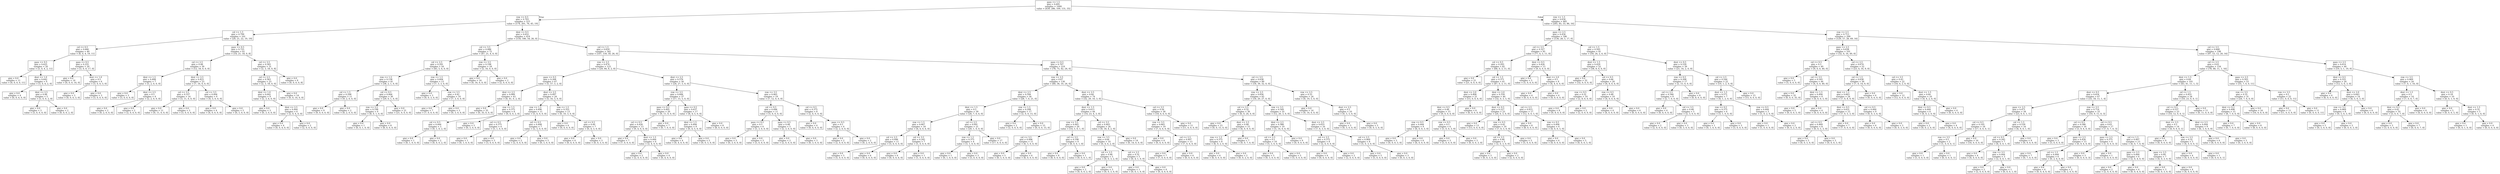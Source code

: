 digraph Tree {
node [shape=box] ;
0 [label="pass <= 1.5\ngini = 0.695\nsamples = 1000\nvalue = [439, 286, 109, 131, 35]"] ;
1 [label="row <= 0.5\ngini = 0.703\nsamples = 515\nvalue = [174, 201, 76, 45, 19]"] ;
0 -> 1 [labeldistance=2.5, labelangle=45, headlabel="True"] ;
2 [label="col <= 1.5\ngini = 0.799\nsamples = 101\nvalue = [20, 21, 22, 19, 19]"] ;
1 -> 2 ;
3 [label="col <= 0.5\ngini = 0.666\nsamples = 40\nvalue = [6, 0, 4, 19, 11]"] ;
2 -> 3 ;
4 [label="pass <= 0.5\ngini = 0.625\nsamples = 20\nvalue = [3, 0, 4, 2, 11]"] ;
3 -> 4 ;
5 [label="gini = 0.0\nsamples = 11\nvalue = [0, 0, 0, 0, 11]"] ;
4 -> 5 ;
6 [label="dest <= 1.0\ngini = 0.642\nsamples = 9\nvalue = [3, 0, 4, 2, 0]"] ;
4 -> 6 ;
7 [label="gini = 0.0\nsamples = 4\nvalue = [0, 0, 4, 0, 0]"] ;
6 -> 7 ;
8 [label="dest <= 2.5\ngini = 0.48\nsamples = 5\nvalue = [3, 0, 0, 2, 0]"] ;
6 -> 8 ;
9 [label="gini = 0.0\nsamples = 3\nvalue = [3, 0, 0, 0, 0]"] ;
8 -> 9 ;
10 [label="gini = 0.0\nsamples = 2\nvalue = [0, 0, 0, 2, 0]"] ;
8 -> 10 ;
11 [label="pass <= 0.5\ngini = 0.255\nsamples = 20\nvalue = [3, 0, 0, 17, 0]"] ;
3 -> 11 ;
12 [label="gini = 0.0\nsamples = 14\nvalue = [0, 0, 0, 14, 0]"] ;
11 -> 12 ;
13 [label="dest <= 1.0\ngini = 0.5\nsamples = 6\nvalue = [3, 0, 0, 3, 0]"] ;
11 -> 13 ;
14 [label="gini = 0.0\nsamples = 3\nvalue = [0, 0, 0, 3, 0]"] ;
13 -> 14 ;
15 [label="gini = 0.0\nsamples = 3\nvalue = [3, 0, 0, 0, 0]"] ;
13 -> 15 ;
16 [label="pass <= 0.5\ngini = 0.725\nsamples = 61\nvalue = [14, 21, 18, 0, 8]"] ;
2 -> 16 ;
17 [label="col <= 2.5\ngini = 0.48\nsamples = 30\nvalue = [12, 18, 0, 0, 0]"] ;
16 -> 17 ;
18 [label="dest <= 1.5\ngini = 0.408\nsamples = 7\nvalue = [5, 2, 0, 0, 0]"] ;
17 -> 18 ;
19 [label="gini = 0.0\nsamples = 3\nvalue = [3, 0, 0, 0, 0]"] ;
18 -> 19 ;
20 [label="dest <= 2.5\ngini = 0.5\nsamples = 4\nvalue = [2, 2, 0, 0, 0]"] ;
18 -> 20 ;
21 [label="gini = 0.0\nsamples = 2\nvalue = [0, 2, 0, 0, 0]"] ;
20 -> 21 ;
22 [label="gini = 0.0\nsamples = 2\nvalue = [2, 0, 0, 0, 0]"] ;
20 -> 22 ;
23 [label="dest <= 2.5\ngini = 0.423\nsamples = 23\nvalue = [7, 16, 0, 0, 0]"] ;
17 -> 23 ;
24 [label="col <= 3.5\ngini = 0.337\nsamples = 14\nvalue = [3, 11, 0, 0, 0]"] ;
23 -> 24 ;
25 [label="gini = 0.0\nsamples = 11\nvalue = [0, 11, 0, 0, 0]"] ;
24 -> 25 ;
26 [label="gini = 0.0\nsamples = 3\nvalue = [3, 0, 0, 0, 0]"] ;
24 -> 26 ;
27 [label="col <= 3.5\ngini = 0.494\nsamples = 9\nvalue = [4, 5, 0, 0, 0]"] ;
23 -> 27 ;
28 [label="gini = 0.0\nsamples = 4\nvalue = [4, 0, 0, 0, 0]"] ;
27 -> 28 ;
29 [label="gini = 0.0\nsamples = 5\nvalue = [0, 5, 0, 0, 0]"] ;
27 -> 29 ;
30 [label="col <= 3.5\ngini = 0.583\nsamples = 31\nvalue = [2, 3, 18, 0, 8]"] ;
16 -> 30 ;
31 [label="col <= 2.5\ngini = 0.363\nsamples = 23\nvalue = [2, 3, 18, 0, 0]"] ;
30 -> 31 ;
32 [label="dest <= 1.0\ngini = 0.642\nsamples = 9\nvalue = [2, 3, 4, 0, 0]"] ;
31 -> 32 ;
33 [label="gini = 0.0\nsamples = 3\nvalue = [0, 3, 0, 0, 0]"] ;
32 -> 33 ;
34 [label="dest <= 2.5\ngini = 0.444\nsamples = 6\nvalue = [2, 0, 4, 0, 0]"] ;
32 -> 34 ;
35 [label="gini = 0.0\nsamples = 4\nvalue = [0, 0, 4, 0, 0]"] ;
34 -> 35 ;
36 [label="gini = 0.0\nsamples = 2\nvalue = [2, 0, 0, 0, 0]"] ;
34 -> 36 ;
37 [label="gini = 0.0\nsamples = 14\nvalue = [0, 0, 14, 0, 0]"] ;
31 -> 37 ;
38 [label="gini = 0.0\nsamples = 8\nvalue = [0, 0, 0, 0, 8]"] ;
30 -> 38 ;
39 [label="dest <= 0.5\ngini = 0.652\nsamples = 414\nvalue = [154, 180, 54, 26, 0]"] ;
1 -> 39 ;
40 [label="col <= 3.5\ngini = 0.486\nsamples = 72\nvalue = [47, 21, 4, 0, 0]"] ;
39 -> 40 ;
41 [label="col <= 2.5\ngini = 0.291\nsamples = 54\nvalue = [45, 5, 4, 0, 0]"] ;
40 -> 41 ;
42 [label="row <= 1.5\ngini = 0.138\nsamples = 41\nvalue = [38, 2, 1, 0, 0]"] ;
41 -> 42 ;
43 [label="col <= 1.5\ngini = 0.298\nsamples = 11\nvalue = [9, 2, 0, 0, 0]"] ;
42 -> 43 ;
44 [label="gini = 0.0\nsamples = 9\nvalue = [9, 0, 0, 0, 0]"] ;
43 -> 44 ;
45 [label="gini = 0.0\nsamples = 2\nvalue = [0, 2, 0, 0, 0]"] ;
43 -> 45 ;
46 [label="col <= 0.5\ngini = 0.064\nsamples = 30\nvalue = [29, 0, 1, 0, 0]"] ;
42 -> 46 ;
47 [label="row <= 2.5\ngini = 0.198\nsamples = 9\nvalue = [8, 0, 1, 0, 0]"] ;
46 -> 47 ;
48 [label="gini = 0.0\nsamples = 1\nvalue = [0, 0, 1, 0, 0]"] ;
47 -> 48 ;
49 [label="gini = 0.0\nsamples = 8\nvalue = [8, 0, 0, 0, 0]"] ;
47 -> 49 ;
50 [label="gini = 0.0\nsamples = 21\nvalue = [21, 0, 0, 0, 0]"] ;
46 -> 50 ;
51 [label="row <= 1.5\ngini = 0.604\nsamples = 13\nvalue = [7, 3, 3, 0, 0]"] ;
41 -> 51 ;
52 [label="gini = 0.0\nsamples = 3\nvalue = [0, 0, 3, 0, 0]"] ;
51 -> 52 ;
53 [label="row <= 3.5\ngini = 0.42\nsamples = 10\nvalue = [7, 3, 0, 0, 0]"] ;
51 -> 53 ;
54 [label="gini = 0.0\nsamples = 7\nvalue = [7, 0, 0, 0, 0]"] ;
53 -> 54 ;
55 [label="gini = 0.0\nsamples = 3\nvalue = [0, 3, 0, 0, 0]"] ;
53 -> 55 ;
56 [label="row <= 3.5\ngini = 0.198\nsamples = 18\nvalue = [2, 16, 0, 0, 0]"] ;
40 -> 56 ;
57 [label="gini = 0.0\nsamples = 16\nvalue = [0, 16, 0, 0, 0]"] ;
56 -> 57 ;
58 [label="gini = 0.0\nsamples = 2\nvalue = [2, 0, 0, 0, 0]"] ;
56 -> 58 ;
59 [label="col <= 1.5\ngini = 0.659\nsamples = 342\nvalue = [107, 159, 50, 26, 0]"] ;
39 -> 59 ;
60 [label="row <= 2.5\ngini = 0.474\nsamples = 123\nvalue = [29, 84, 8, 2, 0]"] ;
59 -> 60 ;
61 [label="pass <= 0.5\ngini = 0.268\nsamples = 67\nvalue = [5, 57, 3, 2, 0]"] ;
60 -> 61 ;
62 [label="dest <= 2.5\ngini = 0.089\nsamples = 43\nvalue = [0, 41, 0, 2, 0]"] ;
61 -> 62 ;
63 [label="gini = 0.0\nsamples = 35\nvalue = [0, 35, 0, 0, 0]"] ;
62 -> 63 ;
64 [label="row <= 1.5\ngini = 0.375\nsamples = 8\nvalue = [0, 6, 0, 2, 0]"] ;
62 -> 64 ;
65 [label="col <= 0.5\ngini = 0.444\nsamples = 3\nvalue = [0, 1, 0, 2, 0]"] ;
64 -> 65 ;
66 [label="gini = 0.0\nsamples = 1\nvalue = [0, 1, 0, 0, 0]"] ;
65 -> 66 ;
67 [label="gini = 0.0\nsamples = 2\nvalue = [0, 0, 0, 2, 0]"] ;
65 -> 67 ;
68 [label="gini = 0.0\nsamples = 5\nvalue = [0, 5, 0, 0, 0]"] ;
64 -> 68 ;
69 [label="dest <= 2.5\ngini = 0.497\nsamples = 24\nvalue = [5, 16, 3, 0, 0]"] ;
61 -> 69 ;
70 [label="row <= 1.5\ngini = 0.496\nsamples = 11\nvalue = [5, 6, 0, 0, 0]"] ;
69 -> 70 ;
71 [label="col <= 0.5\ngini = 0.375\nsamples = 4\nvalue = [3, 1, 0, 0, 0]"] ;
70 -> 71 ;
72 [label="gini = 0.0\nsamples = 1\nvalue = [0, 1, 0, 0, 0]"] ;
71 -> 72 ;
73 [label="gini = 0.0\nsamples = 3\nvalue = [3, 0, 0, 0, 0]"] ;
71 -> 73 ;
74 [label="col <= 0.5\ngini = 0.408\nsamples = 7\nvalue = [2, 5, 0, 0, 0]"] ;
70 -> 74 ;
75 [label="gini = 0.0\nsamples = 2\nvalue = [2, 0, 0, 0, 0]"] ;
74 -> 75 ;
76 [label="gini = 0.0\nsamples = 5\nvalue = [0, 5, 0, 0, 0]"] ;
74 -> 76 ;
77 [label="row <= 1.5\ngini = 0.355\nsamples = 13\nvalue = [0, 10, 3, 0, 0]"] ;
69 -> 77 ;
78 [label="gini = 0.0\nsamples = 6\nvalue = [0, 6, 0, 0, 0]"] ;
77 -> 78 ;
79 [label="col <= 0.5\ngini = 0.49\nsamples = 7\nvalue = [0, 4, 3, 0, 0]"] ;
77 -> 79 ;
80 [label="gini = 0.0\nsamples = 4\nvalue = [0, 4, 0, 0, 0]"] ;
79 -> 80 ;
81 [label="gini = 0.0\nsamples = 3\nvalue = [0, 0, 3, 0, 0]"] ;
79 -> 81 ;
82 [label="dest <= 2.5\ngini = 0.576\nsamples = 56\nvalue = [24, 27, 5, 0, 0]"] ;
60 -> 82 ;
83 [label="row <= 3.5\ngini = 0.606\nsamples = 37\nvalue = [17, 15, 5, 0, 0]"] ;
82 -> 83 ;
84 [label="pass <= 0.5\ngini = 0.495\nsamples = 20\nvalue = [9, 11, 0, 0, 0]"] ;
83 -> 84 ;
85 [label="col <= 0.5\ngini = 0.426\nsamples = 13\nvalue = [9, 4, 0, 0, 0]"] ;
84 -> 85 ;
86 [label="gini = 0.0\nsamples = 7\nvalue = [7, 0, 0, 0, 0]"] ;
85 -> 86 ;
87 [label="dest <= 1.5\ngini = 0.444\nsamples = 6\nvalue = [2, 4, 0, 0, 0]"] ;
85 -> 87 ;
88 [label="gini = 0.0\nsamples = 2\nvalue = [2, 0, 0, 0, 0]"] ;
87 -> 88 ;
89 [label="gini = 0.0\nsamples = 4\nvalue = [0, 4, 0, 0, 0]"] ;
87 -> 89 ;
90 [label="gini = 0.0\nsamples = 7\nvalue = [0, 7, 0, 0, 0]"] ;
84 -> 90 ;
91 [label="pass <= 0.5\ngini = 0.637\nsamples = 17\nvalue = [8, 4, 5, 0, 0]"] ;
83 -> 91 ;
92 [label="dest <= 1.5\ngini = 0.494\nsamples = 9\nvalue = [0, 4, 5, 0, 0]"] ;
91 -> 92 ;
93 [label="gini = 0.0\nsamples = 4\nvalue = [0, 4, 0, 0, 0]"] ;
92 -> 93 ;
94 [label="gini = 0.0\nsamples = 5\nvalue = [0, 0, 5, 0, 0]"] ;
92 -> 94 ;
95 [label="gini = 0.0\nsamples = 8\nvalue = [8, 0, 0, 0, 0]"] ;
91 -> 95 ;
96 [label="row <= 3.5\ngini = 0.465\nsamples = 19\nvalue = [7, 12, 0, 0, 0]"] ;
82 -> 96 ;
97 [label="col <= 0.5\ngini = 0.496\nsamples = 11\nvalue = [5, 6, 0, 0, 0]"] ;
96 -> 97 ;
98 [label="pass <= 0.5\ngini = 0.5\nsamples = 6\nvalue = [3, 3, 0, 0, 0]"] ;
97 -> 98 ;
99 [label="gini = 0.0\nsamples = 3\nvalue = [0, 3, 0, 0, 0]"] ;
98 -> 99 ;
100 [label="gini = 0.0\nsamples = 3\nvalue = [3, 0, 0, 0, 0]"] ;
98 -> 100 ;
101 [label="pass <= 0.5\ngini = 0.48\nsamples = 5\nvalue = [2, 3, 0, 0, 0]"] ;
97 -> 101 ;
102 [label="gini = 0.0\nsamples = 2\nvalue = [2, 0, 0, 0, 0]"] ;
101 -> 102 ;
103 [label="gini = 0.0\nsamples = 3\nvalue = [0, 3, 0, 0, 0]"] ;
101 -> 103 ;
104 [label="col <= 0.5\ngini = 0.375\nsamples = 8\nvalue = [2, 6, 0, 0, 0]"] ;
96 -> 104 ;
105 [label="gini = 0.0\nsamples = 4\nvalue = [0, 4, 0, 0, 0]"] ;
104 -> 105 ;
106 [label="pass <= 0.5\ngini = 0.5\nsamples = 4\nvalue = [2, 2, 0, 0, 0]"] ;
104 -> 106 ;
107 [label="gini = 0.0\nsamples = 2\nvalue = [2, 0, 0, 0, 0]"] ;
106 -> 107 ;
108 [label="gini = 0.0\nsamples = 2\nvalue = [0, 2, 0, 0, 0]"] ;
106 -> 108 ;
109 [label="pass <= 0.5\ngini = 0.707\nsamples = 219\nvalue = [78, 75, 42, 24, 0]"] ;
59 -> 109 ;
110 [label="row <= 2.5\ngini = 0.67\nsamples = 130\nvalue = [60, 36, 10, 24, 0]"] ;
109 -> 110 ;
111 [label="dest <= 2.5\ngini = 0.594\nsamples = 56\nvalue = [28, 7, 0, 21, 0]"] ;
110 -> 111 ;
112 [label="dest <= 1.5\ngini = 0.5\nsamples = 39\nvalue = [26, 7, 0, 6, 0]"] ;
111 -> 112 ;
113 [label="row <= 1.5\ngini = 0.667\nsamples = 18\nvalue = [6, 6, 0, 6, 0]"] ;
112 -> 113 ;
114 [label="col <= 2.5\ngini = 0.496\nsamples = 11\nvalue = [5, 6, 0, 0, 0]"] ;
113 -> 114 ;
115 [label="gini = 0.0\nsamples = 5\nvalue = [5, 0, 0, 0, 0]"] ;
114 -> 115 ;
116 [label="gini = 0.0\nsamples = 6\nvalue = [0, 6, 0, 0, 0]"] ;
114 -> 116 ;
117 [label="col <= 3.5\ngini = 0.245\nsamples = 7\nvalue = [1, 0, 0, 6, 0]"] ;
113 -> 117 ;
118 [label="gini = 0.0\nsamples = 6\nvalue = [0, 0, 0, 6, 0]"] ;
117 -> 118 ;
119 [label="gini = 0.0\nsamples = 1\nvalue = [1, 0, 0, 0, 0]"] ;
117 -> 119 ;
120 [label="col <= 2.5\ngini = 0.091\nsamples = 21\nvalue = [20, 1, 0, 0, 0]"] ;
112 -> 120 ;
121 [label="row <= 1.5\ngini = 0.375\nsamples = 4\nvalue = [3, 1, 0, 0, 0]"] ;
120 -> 121 ;
122 [label="gini = 0.0\nsamples = 1\nvalue = [0, 1, 0, 0, 0]"] ;
121 -> 122 ;
123 [label="gini = 0.0\nsamples = 3\nvalue = [3, 0, 0, 0, 0]"] ;
121 -> 123 ;
124 [label="gini = 0.0\nsamples = 17\nvalue = [17, 0, 0, 0, 0]"] ;
120 -> 124 ;
125 [label="row <= 1.5\ngini = 0.208\nsamples = 17\nvalue = [2, 0, 0, 15, 0]"] ;
111 -> 125 ;
126 [label="gini = 0.0\nsamples = 2\nvalue = [2, 0, 0, 0, 0]"] ;
125 -> 126 ;
127 [label="gini = 0.0\nsamples = 15\nvalue = [0, 0, 0, 15, 0]"] ;
125 -> 127 ;
128 [label="dest <= 2.5\ngini = 0.64\nsamples = 74\nvalue = [32, 29, 10, 3, 0]"] ;
110 -> 128 ;
129 [label="dest <= 1.5\ngini = 0.613\nsamples = 44\nvalue = [14, 23, 4, 3, 0]"] ;
128 -> 129 ;
130 [label="row <= 3.5\ngini = 0.445\nsamples = 20\nvalue = [14, 5, 0, 1, 0]"] ;
129 -> 130 ;
131 [label="col <= 3.5\ngini = 0.496\nsamples = 11\nvalue = [6, 5, 0, 0, 0]"] ;
130 -> 131 ;
132 [label="gini = 0.0\nsamples = 5\nvalue = [0, 5, 0, 0, 0]"] ;
131 -> 132 ;
133 [label="gini = 0.0\nsamples = 6\nvalue = [6, 0, 0, 0, 0]"] ;
131 -> 133 ;
134 [label="col <= 3.5\ngini = 0.198\nsamples = 9\nvalue = [8, 0, 0, 1, 0]"] ;
130 -> 134 ;
135 [label="gini = 0.0\nsamples = 8\nvalue = [8, 0, 0, 0, 0]"] ;
134 -> 135 ;
136 [label="gini = 0.0\nsamples = 1\nvalue = [0, 0, 0, 1, 0]"] ;
134 -> 136 ;
137 [label="col <= 3.5\ngini = 0.403\nsamples = 24\nvalue = [0, 18, 4, 2, 0]"] ;
129 -> 137 ;
138 [label="row <= 3.5\ngini = 0.64\nsamples = 10\nvalue = [0, 4, 4, 2, 0]"] ;
137 -> 138 ;
139 [label="col <= 2.5\ngini = 0.48\nsamples = 5\nvalue = [0, 0, 3, 2, 0]"] ;
138 -> 139 ;
140 [label="gini = 0.0\nsamples = 2\nvalue = [0, 0, 0, 2, 0]"] ;
139 -> 140 ;
141 [label="gini = 0.0\nsamples = 3\nvalue = [0, 0, 3, 0, 0]"] ;
139 -> 141 ;
142 [label="col <= 2.5\ngini = 0.32\nsamples = 5\nvalue = [0, 4, 1, 0, 0]"] ;
138 -> 142 ;
143 [label="gini = 0.0\nsamples = 1\nvalue = [0, 0, 1, 0, 0]"] ;
142 -> 143 ;
144 [label="gini = 0.0\nsamples = 4\nvalue = [0, 4, 0, 0, 0]"] ;
142 -> 144 ;
145 [label="gini = 0.0\nsamples = 14\nvalue = [0, 14, 0, 0, 0]"] ;
137 -> 145 ;
146 [label="col <= 3.5\ngini = 0.56\nsamples = 30\nvalue = [18, 6, 6, 0, 0]"] ;
128 -> 146 ;
147 [label="row <= 3.5\ngini = 0.665\nsamples = 19\nvalue = [7, 6, 6, 0, 0]"] ;
146 -> 147 ;
148 [label="gini = 0.0\nsamples = 6\nvalue = [0, 6, 0, 0, 0]"] ;
147 -> 148 ;
149 [label="col <= 2.5\ngini = 0.497\nsamples = 13\nvalue = [7, 0, 6, 0, 0]"] ;
147 -> 149 ;
150 [label="gini = 0.0\nsamples = 7\nvalue = [7, 0, 0, 0, 0]"] ;
149 -> 150 ;
151 [label="gini = 0.0\nsamples = 6\nvalue = [0, 0, 6, 0, 0]"] ;
149 -> 151 ;
152 [label="gini = 0.0\nsamples = 11\nvalue = [11, 0, 0, 0, 0]"] ;
146 -> 152 ;
153 [label="col <= 3.5\ngini = 0.638\nsamples = 89\nvalue = [18, 39, 32, 0, 0]"] ;
109 -> 153 ;
154 [label="row <= 2.5\ngini = 0.656\nsamples = 65\nvalue = [18, 20, 27, 0, 0]"] ;
153 -> 154 ;
155 [label="col <= 2.5\ngini = 0.32\nsamples = 30\nvalue = [6, 0, 24, 0, 0]"] ;
154 -> 155 ;
156 [label="gini = 0.0\nsamples = 15\nvalue = [0, 0, 15, 0, 0]"] ;
155 -> 156 ;
157 [label="dest <= 2.5\ngini = 0.48\nsamples = 15\nvalue = [6, 0, 9, 0, 0]"] ;
155 -> 157 ;
158 [label="row <= 1.5\ngini = 0.375\nsamples = 8\nvalue = [6, 0, 2, 0, 0]"] ;
157 -> 158 ;
159 [label="gini = 0.0\nsamples = 6\nvalue = [6, 0, 0, 0, 0]"] ;
158 -> 159 ;
160 [label="gini = 0.0\nsamples = 2\nvalue = [0, 0, 2, 0, 0]"] ;
158 -> 160 ;
161 [label="gini = 0.0\nsamples = 7\nvalue = [0, 0, 7, 0, 0]"] ;
157 -> 161 ;
162 [label="row <= 3.5\ngini = 0.549\nsamples = 35\nvalue = [12, 20, 3, 0, 0]"] ;
154 -> 162 ;
163 [label="dest <= 2.5\ngini = 0.388\nsamples = 19\nvalue = [5, 14, 0, 0, 0]"] ;
162 -> 163 ;
164 [label="col <= 2.5\ngini = 0.5\nsamples = 10\nvalue = [5, 5, 0, 0, 0]"] ;
163 -> 164 ;
165 [label="gini = 0.0\nsamples = 5\nvalue = [0, 5, 0, 0, 0]"] ;
164 -> 165 ;
166 [label="gini = 0.0\nsamples = 5\nvalue = [5, 0, 0, 0, 0]"] ;
164 -> 166 ;
167 [label="gini = 0.0\nsamples = 9\nvalue = [0, 9, 0, 0, 0]"] ;
163 -> 167 ;
168 [label="dest <= 2.5\ngini = 0.633\nsamples = 16\nvalue = [7, 6, 3, 0, 0]"] ;
162 -> 168 ;
169 [label="col <= 2.5\ngini = 0.375\nsamples = 8\nvalue = [2, 6, 0, 0, 0]"] ;
168 -> 169 ;
170 [label="gini = 0.0\nsamples = 6\nvalue = [0, 6, 0, 0, 0]"] ;
169 -> 170 ;
171 [label="gini = 0.0\nsamples = 2\nvalue = [2, 0, 0, 0, 0]"] ;
169 -> 171 ;
172 [label="col <= 2.5\ngini = 0.469\nsamples = 8\nvalue = [5, 0, 3, 0, 0]"] ;
168 -> 172 ;
173 [label="gini = 0.0\nsamples = 5\nvalue = [5, 0, 0, 0, 0]"] ;
172 -> 173 ;
174 [label="gini = 0.0\nsamples = 3\nvalue = [0, 0, 3, 0, 0]"] ;
172 -> 174 ;
175 [label="row <= 2.5\ngini = 0.33\nsamples = 24\nvalue = [0, 19, 5, 0, 0]"] ;
153 -> 175 ;
176 [label="gini = 0.0\nsamples = 14\nvalue = [0, 14, 0, 0, 0]"] ;
175 -> 176 ;
177 [label="dest <= 2.5\ngini = 0.5\nsamples = 10\nvalue = [0, 5, 5, 0, 0]"] ;
175 -> 177 ;
178 [label="gini = 0.0\nsamples = 5\nvalue = [0, 5, 0, 0, 0]"] ;
177 -> 178 ;
179 [label="gini = 0.0\nsamples = 5\nvalue = [0, 0, 5, 0, 0]"] ;
177 -> 179 ;
180 [label="row <= 1.5\ngini = 0.634\nsamples = 485\nvalue = [265, 85, 33, 86, 16]"] ;
0 -> 180 [labeldistance=2.5, labelangle=-45, headlabel="False"] ;
181 [label="pass <= 2.5\ngini = 0.434\nsamples = 186\nvalue = [136, 28, 5, 17, 0]"] ;
180 -> 181 ;
182 [label="col <= 3.5\ngini = 0.327\nsamples = 95\nvalue = [77, 4, 3, 11, 0]"] ;
181 -> 182 ;
183 [label="col <= 0.5\ngini = 0.293\nsamples = 82\nvalue = [68, 0, 3, 11, 0]"] ;
182 -> 183 ;
184 [label="gini = 0.0\nsamples = 21\nvalue = [21, 0, 0, 0, 0]"] ;
183 -> 184 ;
185 [label="col <= 1.5\ngini = 0.371\nsamples = 61\nvalue = [47, 0, 3, 11, 0]"] ;
183 -> 185 ;
186 [label="dest <= 2.0\ngini = 0.408\nsamples = 21\nvalue = [15, 0, 0, 6, 0]"] ;
185 -> 186 ;
187 [label="dest <= 0.5\ngini = 0.48\nsamples = 15\nvalue = [9, 0, 0, 6, 0]"] ;
186 -> 187 ;
188 [label="row <= 0.5\ngini = 0.444\nsamples = 9\nvalue = [6, 0, 0, 3, 0]"] ;
187 -> 188 ;
189 [label="gini = 0.0\nsamples = 3\nvalue = [0, 0, 0, 3, 0]"] ;
188 -> 189 ;
190 [label="gini = 0.0\nsamples = 6\nvalue = [6, 0, 0, 0, 0]"] ;
188 -> 190 ;
191 [label="row <= 0.5\ngini = 0.5\nsamples = 6\nvalue = [3, 0, 0, 3, 0]"] ;
187 -> 191 ;
192 [label="gini = 0.0\nsamples = 3\nvalue = [3, 0, 0, 0, 0]"] ;
191 -> 192 ;
193 [label="gini = 0.0\nsamples = 3\nvalue = [0, 0, 0, 3, 0]"] ;
191 -> 193 ;
194 [label="gini = 0.0\nsamples = 6\nvalue = [6, 0, 0, 0, 0]"] ;
186 -> 194 ;
195 [label="dest <= 2.0\ngini = 0.339\nsamples = 40\nvalue = [32, 0, 3, 5, 0]"] ;
185 -> 195 ;
196 [label="dest <= 0.5\ngini = 0.227\nsamples = 23\nvalue = [20, 0, 3, 0, 0]"] ;
195 -> 196 ;
197 [label="gini = 0.0\nsamples = 13\nvalue = [13, 0, 0, 0, 0]"] ;
196 -> 197 ;
198 [label="row <= 0.5\ngini = 0.42\nsamples = 10\nvalue = [7, 0, 3, 0, 0]"] ;
196 -> 198 ;
199 [label="col <= 2.5\ngini = 0.48\nsamples = 5\nvalue = [2, 0, 3, 0, 0]"] ;
198 -> 199 ;
200 [label="gini = 0.0\nsamples = 3\nvalue = [0, 0, 3, 0, 0]"] ;
199 -> 200 ;
201 [label="gini = 0.0\nsamples = 2\nvalue = [2, 0, 0, 0, 0]"] ;
199 -> 201 ;
202 [label="gini = 0.0\nsamples = 5\nvalue = [5, 0, 0, 0, 0]"] ;
198 -> 202 ;
203 [label="col <= 2.5\ngini = 0.415\nsamples = 17\nvalue = [12, 0, 0, 5, 0]"] ;
195 -> 203 ;
204 [label="gini = 0.0\nsamples = 8\nvalue = [8, 0, 0, 0, 0]"] ;
203 -> 204 ;
205 [label="row <= 0.5\ngini = 0.494\nsamples = 9\nvalue = [4, 0, 0, 5, 0]"] ;
203 -> 205 ;
206 [label="gini = 0.0\nsamples = 4\nvalue = [4, 0, 0, 0, 0]"] ;
205 -> 206 ;
207 [label="gini = 0.0\nsamples = 5\nvalue = [0, 0, 0, 5, 0]"] ;
205 -> 207 ;
208 [label="dest <= 0.5\ngini = 0.426\nsamples = 13\nvalue = [9, 4, 0, 0, 0]"] ;
182 -> 208 ;
209 [label="gini = 0.0\nsamples = 5\nvalue = [5, 0, 0, 0, 0]"] ;
208 -> 209 ;
210 [label="dest <= 2.0\ngini = 0.5\nsamples = 8\nvalue = [4, 4, 0, 0, 0]"] ;
208 -> 210 ;
211 [label="gini = 0.0\nsamples = 4\nvalue = [0, 4, 0, 0, 0]"] ;
210 -> 211 ;
212 [label="gini = 0.0\nsamples = 4\nvalue = [4, 0, 0, 0, 0]"] ;
210 -> 212 ;
213 [label="col <= 1.5\ngini = 0.505\nsamples = 91\nvalue = [59, 24, 2, 6, 0]"] ;
181 -> 213 ;
214 [label="dest <= 1.5\ngini = 0.429\nsamples = 52\nvalue = [38, 8, 0, 6, 0]"] ;
213 -> 214 ;
215 [label="gini = 0.0\nsamples = 32\nvalue = [32, 0, 0, 0, 0]"] ;
214 -> 215 ;
216 [label="col <= 0.5\ngini = 0.66\nsamples = 20\nvalue = [6, 8, 0, 6, 0]"] ;
214 -> 216 ;
217 [label="row <= 0.5\ngini = 0.32\nsamples = 10\nvalue = [2, 8, 0, 0, 0]"] ;
216 -> 217 ;
218 [label="gini = 0.0\nsamples = 8\nvalue = [0, 8, 0, 0, 0]"] ;
217 -> 218 ;
219 [label="gini = 0.0\nsamples = 2\nvalue = [2, 0, 0, 0, 0]"] ;
217 -> 219 ;
220 [label="row <= 0.5\ngini = 0.48\nsamples = 10\nvalue = [4, 0, 0, 6, 0]"] ;
216 -> 220 ;
221 [label="gini = 0.0\nsamples = 4\nvalue = [4, 0, 0, 0, 0]"] ;
220 -> 221 ;
222 [label="gini = 0.0\nsamples = 6\nvalue = [0, 0, 0, 6, 0]"] ;
220 -> 222 ;
223 [label="dest <= 0.5\ngini = 0.539\nsamples = 39\nvalue = [21, 16, 2, 0, 0]"] ;
213 -> 223 ;
224 [label="row <= 0.5\ngini = 0.208\nsamples = 17\nvalue = [2, 15, 0, 0, 0]"] ;
223 -> 224 ;
225 [label="col <= 2.5\ngini = 0.346\nsamples = 9\nvalue = [2, 7, 0, 0, 0]"] ;
224 -> 225 ;
226 [label="gini = 0.0\nsamples = 4\nvalue = [0, 4, 0, 0, 0]"] ;
225 -> 226 ;
227 [label="col <= 3.5\ngini = 0.48\nsamples = 5\nvalue = [2, 3, 0, 0, 0]"] ;
225 -> 227 ;
228 [label="gini = 0.0\nsamples = 2\nvalue = [2, 0, 0, 0, 0]"] ;
227 -> 228 ;
229 [label="gini = 0.0\nsamples = 3\nvalue = [0, 3, 0, 0, 0]"] ;
227 -> 229 ;
230 [label="gini = 0.0\nsamples = 8\nvalue = [0, 8, 0, 0, 0]"] ;
224 -> 230 ;
231 [label="col <= 2.5\ngini = 0.244\nsamples = 22\nvalue = [19, 1, 2, 0, 0]"] ;
223 -> 231 ;
232 [label="dest <= 1.5\ngini = 0.571\nsamples = 7\nvalue = [4, 1, 2, 0, 0]"] ;
231 -> 232 ;
233 [label="row <= 0.5\ngini = 0.375\nsamples = 4\nvalue = [3, 1, 0, 0, 0]"] ;
232 -> 233 ;
234 [label="gini = 0.0\nsamples = 1\nvalue = [0, 1, 0, 0, 0]"] ;
233 -> 234 ;
235 [label="gini = 0.0\nsamples = 3\nvalue = [3, 0, 0, 0, 0]"] ;
233 -> 235 ;
236 [label="row <= 0.5\ngini = 0.444\nsamples = 3\nvalue = [1, 0, 2, 0, 0]"] ;
232 -> 236 ;
237 [label="gini = 0.0\nsamples = 1\nvalue = [1, 0, 0, 0, 0]"] ;
236 -> 237 ;
238 [label="gini = 0.0\nsamples = 2\nvalue = [0, 0, 2, 0, 0]"] ;
236 -> 238 ;
239 [label="gini = 0.0\nsamples = 15\nvalue = [15, 0, 0, 0, 0]"] ;
231 -> 239 ;
240 [label="row <= 2.5\ngini = 0.713\nsamples = 299\nvalue = [129, 57, 28, 69, 16]"] ;
180 -> 240 ;
241 [label="pass <= 2.5\ngini = 0.638\nsamples = 101\nvalue = [32, 4, 16, 49, 0]"] ;
240 -> 241 ;
242 [label="col <= 0.5\ngini = 0.3\nsamples = 49\nvalue = [9, 0, 0, 40, 0]"] ;
241 -> 242 ;
243 [label="gini = 0.0\nsamples = 5\nvalue = [5, 0, 0, 0, 0]"] ;
242 -> 243 ;
244 [label="col <= 3.5\ngini = 0.165\nsamples = 44\nvalue = [4, 0, 0, 40, 0]"] ;
242 -> 244 ;
245 [label="gini = 0.0\nsamples = 35\nvalue = [0, 0, 0, 35, 0]"] ;
244 -> 245 ;
246 [label="dest <= 1.5\ngini = 0.494\nsamples = 9\nvalue = [4, 0, 0, 5, 0]"] ;
244 -> 246 ;
247 [label="gini = 0.0\nsamples = 5\nvalue = [0, 0, 0, 5, 0]"] ;
246 -> 247 ;
248 [label="gini = 0.0\nsamples = 4\nvalue = [4, 0, 0, 0, 0]"] ;
246 -> 248 ;
249 [label="col <= 2.5\ngini = 0.674\nsamples = 52\nvalue = [23, 4, 16, 9, 0]"] ;
241 -> 249 ;
250 [label="col <= 1.5\ngini = 0.638\nsamples = 30\nvalue = [7, 0, 14, 9, 0]"] ;
249 -> 250 ;
251 [label="dest <= 1.5\ngini = 0.663\nsamples = 24\nvalue = [7, 0, 8, 9, 0]"] ;
250 -> 251 ;
252 [label="dest <= 0.5\ngini = 0.631\nsamples = 15\nvalue = [7, 0, 5, 3, 0]"] ;
251 -> 252 ;
253 [label="col <= 0.5\ngini = 0.469\nsamples = 8\nvalue = [0, 0, 5, 3, 0]"] ;
252 -> 253 ;
254 [label="gini = 0.0\nsamples = 5\nvalue = [0, 0, 5, 0, 0]"] ;
253 -> 254 ;
255 [label="gini = 0.0\nsamples = 3\nvalue = [0, 0, 0, 3, 0]"] ;
253 -> 255 ;
256 [label="gini = 0.0\nsamples = 7\nvalue = [7, 0, 0, 0, 0]"] ;
252 -> 256 ;
257 [label="col <= 0.5\ngini = 0.444\nsamples = 9\nvalue = [0, 0, 3, 6, 0]"] ;
251 -> 257 ;
258 [label="gini = 0.0\nsamples = 6\nvalue = [0, 0, 0, 6, 0]"] ;
257 -> 258 ;
259 [label="gini = 0.0\nsamples = 3\nvalue = [0, 0, 3, 0, 0]"] ;
257 -> 259 ;
260 [label="gini = 0.0\nsamples = 6\nvalue = [0, 0, 6, 0, 0]"] ;
250 -> 260 ;
261 [label="col <= 3.5\ngini = 0.43\nsamples = 22\nvalue = [16, 4, 2, 0, 0]"] ;
249 -> 261 ;
262 [label="gini = 0.0\nsamples = 12\nvalue = [12, 0, 0, 0, 0]"] ;
261 -> 262 ;
263 [label="dest <= 1.5\ngini = 0.64\nsamples = 10\nvalue = [4, 4, 2, 0, 0]"] ;
261 -> 263 ;
264 [label="dest <= 0.5\ngini = 0.444\nsamples = 6\nvalue = [4, 0, 2, 0, 0]"] ;
263 -> 264 ;
265 [label="gini = 0.0\nsamples = 2\nvalue = [0, 0, 2, 0, 0]"] ;
264 -> 265 ;
266 [label="gini = 0.0\nsamples = 4\nvalue = [4, 0, 0, 0, 0]"] ;
264 -> 266 ;
267 [label="gini = 0.0\nsamples = 4\nvalue = [0, 4, 0, 0, 0]"] ;
263 -> 267 ;
268 [label="col <= 3.5\ngini = 0.668\nsamples = 198\nvalue = [97, 53, 12, 20, 16]"] ;
240 -> 268 ;
269 [label="col <= 2.5\ngini = 0.63\nsamples = 154\nvalue = [78, 48, 11, 1, 16]"] ;
268 -> 269 ;
270 [label="dest <= 1.5\ngini = 0.64\nsamples = 101\nvalue = [43, 41, 11, 1, 5]"] ;
269 -> 270 ;
271 [label="dest <= 0.5\ngini = 0.654\nsamples = 67\nvalue = [33, 18, 11, 1, 4]"] ;
270 -> 271 ;
272 [label="pass <= 2.5\ngini = 0.471\nsamples = 34\nvalue = [23, 9, 0, 1, 1]"] ;
271 -> 272 ;
273 [label="col <= 0.5\ngini = 0.105\nsamples = 18\nvalue = [17, 0, 0, 0, 1]"] ;
272 -> 273 ;
274 [label="row <= 3.5\ngini = 0.5\nsamples = 2\nvalue = [1, 0, 0, 0, 1]"] ;
273 -> 274 ;
275 [label="gini = 0.0\nsamples = 1\nvalue = [1, 0, 0, 0, 0]"] ;
274 -> 275 ;
276 [label="gini = 0.0\nsamples = 1\nvalue = [0, 0, 0, 0, 1]"] ;
274 -> 276 ;
277 [label="gini = 0.0\nsamples = 16\nvalue = [16, 0, 0, 0, 0]"] ;
273 -> 277 ;
278 [label="col <= 1.5\ngini = 0.539\nsamples = 16\nvalue = [6, 9, 0, 1, 0]"] ;
272 -> 278 ;
279 [label="col <= 0.5\ngini = 0.245\nsamples = 7\nvalue = [6, 0, 0, 1, 0]"] ;
278 -> 279 ;
280 [label="gini = 0.0\nsamples = 4\nvalue = [4, 0, 0, 0, 0]"] ;
279 -> 280 ;
281 [label="row <= 3.5\ngini = 0.444\nsamples = 3\nvalue = [2, 0, 0, 1, 0]"] ;
279 -> 281 ;
282 [label="gini = 0.0\nsamples = 2\nvalue = [2, 0, 0, 0, 0]"] ;
281 -> 282 ;
283 [label="gini = 0.0\nsamples = 1\nvalue = [0, 0, 0, 1, 0]"] ;
281 -> 283 ;
284 [label="gini = 0.0\nsamples = 9\nvalue = [0, 9, 0, 0, 0]"] ;
278 -> 284 ;
285 [label="row <= 3.5\ngini = 0.714\nsamples = 33\nvalue = [10, 9, 11, 0, 3]"] ;
271 -> 285 ;
286 [label="col <= 0.5\ngini = 0.586\nsamples = 16\nvalue = [3, 9, 4, 0, 0]"] ;
285 -> 286 ;
287 [label="gini = 0.0\nsamples = 3\nvalue = [3, 0, 0, 0, 0]"] ;
286 -> 287 ;
288 [label="pass <= 2.5\ngini = 0.426\nsamples = 13\nvalue = [0, 9, 4, 0, 0]"] ;
286 -> 288 ;
289 [label="gini = 0.0\nsamples = 7\nvalue = [0, 7, 0, 0, 0]"] ;
288 -> 289 ;
290 [label="col <= 1.5\ngini = 0.444\nsamples = 6\nvalue = [0, 2, 4, 0, 0]"] ;
288 -> 290 ;
291 [label="gini = 0.0\nsamples = 4\nvalue = [0, 0, 4, 0, 0]"] ;
290 -> 291 ;
292 [label="gini = 0.0\nsamples = 2\nvalue = [0, 2, 0, 0, 0]"] ;
290 -> 292 ;
293 [label="col <= 0.5\ngini = 0.63\nsamples = 17\nvalue = [7, 0, 7, 0, 3]"] ;
285 -> 293 ;
294 [label="pass <= 2.5\ngini = 0.375\nsamples = 4\nvalue = [1, 0, 0, 0, 3]"] ;
293 -> 294 ;
295 [label="gini = 0.0\nsamples = 3\nvalue = [0, 0, 0, 0, 3]"] ;
294 -> 295 ;
296 [label="gini = 0.0\nsamples = 1\nvalue = [1, 0, 0, 0, 0]"] ;
294 -> 296 ;
297 [label="col <= 1.5\ngini = 0.497\nsamples = 13\nvalue = [6, 0, 7, 0, 0]"] ;
293 -> 297 ;
298 [label="pass <= 2.5\ngini = 0.444\nsamples = 6\nvalue = [2, 0, 4, 0, 0]"] ;
297 -> 298 ;
299 [label="gini = 0.0\nsamples = 2\nvalue = [2, 0, 0, 0, 0]"] ;
298 -> 299 ;
300 [label="gini = 0.0\nsamples = 4\nvalue = [0, 0, 4, 0, 0]"] ;
298 -> 300 ;
301 [label="pass <= 2.5\ngini = 0.49\nsamples = 7\nvalue = [4, 0, 3, 0, 0]"] ;
297 -> 301 ;
302 [label="gini = 0.0\nsamples = 3\nvalue = [0, 0, 3, 0, 0]"] ;
301 -> 302 ;
303 [label="gini = 0.0\nsamples = 4\nvalue = [4, 0, 0, 0, 0]"] ;
301 -> 303 ;
304 [label="col <= 1.5\ngini = 0.455\nsamples = 34\nvalue = [10, 23, 0, 0, 1]"] ;
270 -> 304 ;
305 [label="col <= 0.5\ngini = 0.537\nsamples = 23\nvalue = [10, 12, 0, 0, 1]"] ;
304 -> 305 ;
306 [label="dest <= 2.5\ngini = 0.5\nsamples = 14\nvalue = [4, 9, 0, 0, 1]"] ;
305 -> 306 ;
307 [label="gini = 0.0\nsamples = 9\nvalue = [0, 9, 0, 0, 0]"] ;
306 -> 307 ;
308 [label="row <= 3.5\ngini = 0.32\nsamples = 5\nvalue = [4, 0, 0, 0, 1]"] ;
306 -> 308 ;
309 [label="gini = 0.0\nsamples = 4\nvalue = [4, 0, 0, 0, 0]"] ;
308 -> 309 ;
310 [label="gini = 0.0\nsamples = 1\nvalue = [0, 0, 0, 0, 1]"] ;
308 -> 310 ;
311 [label="dest <= 2.5\ngini = 0.444\nsamples = 9\nvalue = [6, 3, 0, 0, 0]"] ;
305 -> 311 ;
312 [label="gini = 0.0\nsamples = 6\nvalue = [6, 0, 0, 0, 0]"] ;
311 -> 312 ;
313 [label="gini = 0.0\nsamples = 3\nvalue = [0, 3, 0, 0, 0]"] ;
311 -> 313 ;
314 [label="gini = 0.0\nsamples = 11\nvalue = [0, 11, 0, 0, 0]"] ;
304 -> 314 ;
315 [label="pass <= 2.5\ngini = 0.503\nsamples = 53\nvalue = [35, 7, 0, 0, 11]"] ;
269 -> 315 ;
316 [label="row <= 3.5\ngini = 0.35\nsamples = 31\nvalue = [24, 7, 0, 0, 0]"] ;
315 -> 316 ;
317 [label="dest <= 0.5\ngini = 0.498\nsamples = 15\nvalue = [8, 7, 0, 0, 0]"] ;
316 -> 317 ;
318 [label="gini = 0.0\nsamples = 7\nvalue = [0, 7, 0, 0, 0]"] ;
317 -> 318 ;
319 [label="gini = 0.0\nsamples = 8\nvalue = [8, 0, 0, 0, 0]"] ;
317 -> 319 ;
320 [label="gini = 0.0\nsamples = 16\nvalue = [16, 0, 0, 0, 0]"] ;
316 -> 320 ;
321 [label="row <= 3.5\ngini = 0.5\nsamples = 22\nvalue = [11, 0, 0, 0, 11]"] ;
315 -> 321 ;
322 [label="gini = 0.0\nsamples = 11\nvalue = [11, 0, 0, 0, 0]"] ;
321 -> 322 ;
323 [label="gini = 0.0\nsamples = 11\nvalue = [0, 0, 0, 0, 11]"] ;
321 -> 323 ;
324 [label="pass <= 2.5\ngini = 0.614\nsamples = 44\nvalue = [19, 5, 1, 19, 0]"] ;
268 -> 324 ;
325 [label="dest <= 0.5\ngini = 0.555\nsamples = 20\nvalue = [12, 5, 0, 3, 0]"] ;
324 -> 325 ;
326 [label="gini = 0.0\nsamples = 6\nvalue = [6, 0, 0, 0, 0]"] ;
325 -> 326 ;
327 [label="dest <= 2.0\ngini = 0.643\nsamples = 14\nvalue = [6, 5, 0, 3, 0]"] ;
325 -> 327 ;
328 [label="row <= 3.5\ngini = 0.469\nsamples = 8\nvalue = [0, 5, 0, 3, 0]"] ;
327 -> 328 ;
329 [label="gini = 0.0\nsamples = 5\nvalue = [0, 5, 0, 0, 0]"] ;
328 -> 329 ;
330 [label="gini = 0.0\nsamples = 3\nvalue = [0, 0, 0, 3, 0]"] ;
328 -> 330 ;
331 [label="gini = 0.0\nsamples = 6\nvalue = [6, 0, 0, 0, 0]"] ;
327 -> 331 ;
332 [label="row <= 3.5\ngini = 0.469\nsamples = 24\nvalue = [7, 0, 1, 16, 0]"] ;
324 -> 332 ;
333 [label="dest <= 1.5\ngini = 0.5\nsamples = 14\nvalue = [7, 0, 0, 7, 0]"] ;
332 -> 333 ;
334 [label="dest <= 0.5\ngini = 0.42\nsamples = 10\nvalue = [3, 0, 0, 7, 0]"] ;
333 -> 334 ;
335 [label="gini = 0.0\nsamples = 3\nvalue = [3, 0, 0, 0, 0]"] ;
334 -> 335 ;
336 [label="gini = 0.0\nsamples = 7\nvalue = [0, 0, 0, 7, 0]"] ;
334 -> 336 ;
337 [label="gini = 0.0\nsamples = 4\nvalue = [4, 0, 0, 0, 0]"] ;
333 -> 337 ;
338 [label="dest <= 0.5\ngini = 0.18\nsamples = 10\nvalue = [0, 0, 1, 9, 0]"] ;
332 -> 338 ;
339 [label="gini = 0.0\nsamples = 5\nvalue = [0, 0, 0, 5, 0]"] ;
338 -> 339 ;
340 [label="dest <= 1.5\ngini = 0.32\nsamples = 5\nvalue = [0, 0, 1, 4, 0]"] ;
338 -> 340 ;
341 [label="gini = 0.0\nsamples = 1\nvalue = [0, 0, 1, 0, 0]"] ;
340 -> 341 ;
342 [label="gini = 0.0\nsamples = 4\nvalue = [0, 0, 0, 4, 0]"] ;
340 -> 342 ;
}